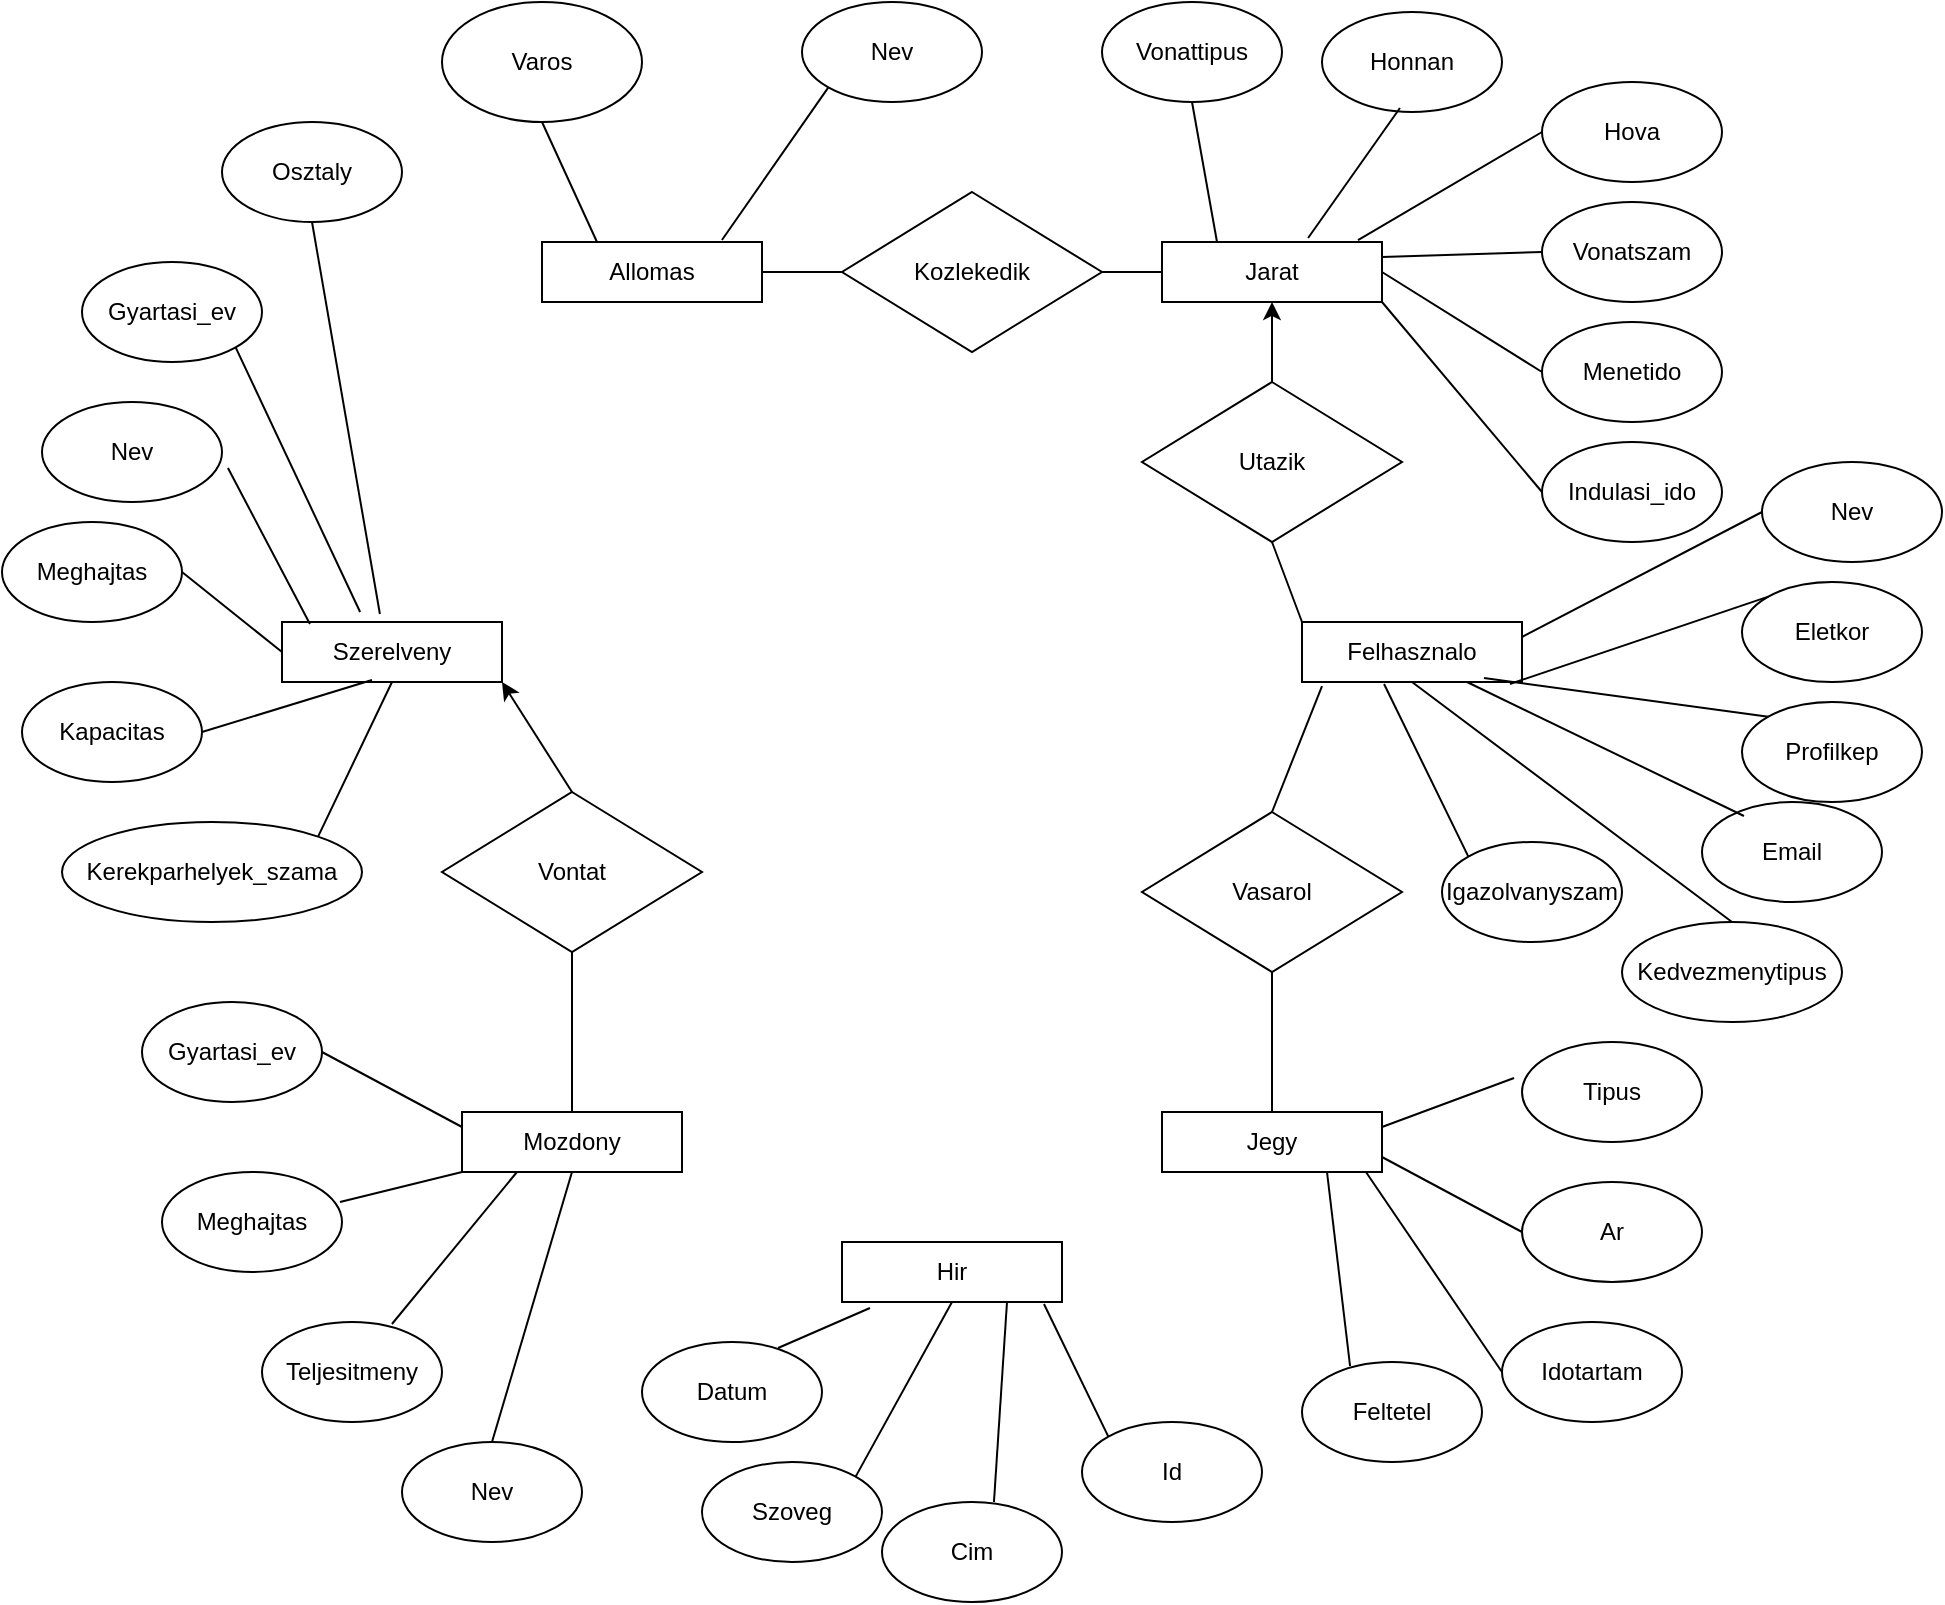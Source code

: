 <mxfile version="22.0.3" type="device">
  <diagram name="1 oldal" id="36wSKTNMPmUcTjD_YmkS">
    <mxGraphModel dx="2261" dy="836" grid="1" gridSize="10" guides="1" tooltips="1" connect="1" arrows="1" fold="1" page="1" pageScale="1" pageWidth="827" pageHeight="1169" math="0" shadow="0">
      <root>
        <mxCell id="0" />
        <mxCell id="1" parent="0" />
        <mxCell id="YrC1Zh7UfG_3kBupLFQ--1" value="Allomas" style="rounded=0;whiteSpace=wrap;html=1;" vertex="1" parent="1">
          <mxGeometry x="170" y="150" width="110" height="30" as="geometry" />
        </mxCell>
        <mxCell id="YrC1Zh7UfG_3kBupLFQ--2" value="Varos" style="ellipse;whiteSpace=wrap;html=1;" vertex="1" parent="1">
          <mxGeometry x="120" y="30" width="100" height="60" as="geometry" />
        </mxCell>
        <mxCell id="YrC1Zh7UfG_3kBupLFQ--3" value="Nev" style="ellipse;whiteSpace=wrap;html=1;" vertex="1" parent="1">
          <mxGeometry x="300" y="30" width="90" height="50" as="geometry" />
        </mxCell>
        <mxCell id="YrC1Zh7UfG_3kBupLFQ--4" value="" style="endArrow=none;html=1;rounded=0;entryX=0.5;entryY=1;entryDx=0;entryDy=0;exitX=0.25;exitY=0;exitDx=0;exitDy=0;" edge="1" parent="1" source="YrC1Zh7UfG_3kBupLFQ--1" target="YrC1Zh7UfG_3kBupLFQ--2">
          <mxGeometry width="50" height="50" relative="1" as="geometry">
            <mxPoint x="560" y="450" as="sourcePoint" />
            <mxPoint x="610" y="400" as="targetPoint" />
          </mxGeometry>
        </mxCell>
        <mxCell id="YrC1Zh7UfG_3kBupLFQ--5" value="" style="endArrow=none;html=1;rounded=0;exitX=0.818;exitY=-0.033;exitDx=0;exitDy=0;exitPerimeter=0;entryX=0;entryY=1;entryDx=0;entryDy=0;" edge="1" parent="1" source="YrC1Zh7UfG_3kBupLFQ--1" target="YrC1Zh7UfG_3kBupLFQ--3">
          <mxGeometry width="50" height="50" relative="1" as="geometry">
            <mxPoint x="560" y="450" as="sourcePoint" />
            <mxPoint x="610" y="400" as="targetPoint" />
          </mxGeometry>
        </mxCell>
        <mxCell id="YrC1Zh7UfG_3kBupLFQ--6" value="Jarat" style="rounded=0;whiteSpace=wrap;html=1;" vertex="1" parent="1">
          <mxGeometry x="480" y="150" width="110" height="30" as="geometry" />
        </mxCell>
        <mxCell id="YrC1Zh7UfG_3kBupLFQ--7" value="Honnan" style="ellipse;whiteSpace=wrap;html=1;" vertex="1" parent="1">
          <mxGeometry x="560" y="35" width="90" height="50" as="geometry" />
        </mxCell>
        <mxCell id="YrC1Zh7UfG_3kBupLFQ--8" value="Hova" style="ellipse;whiteSpace=wrap;html=1;" vertex="1" parent="1">
          <mxGeometry x="670" y="70" width="90" height="50" as="geometry" />
        </mxCell>
        <mxCell id="YrC1Zh7UfG_3kBupLFQ--9" value="Vonatszam" style="ellipse;whiteSpace=wrap;html=1;" vertex="1" parent="1">
          <mxGeometry x="670" y="130" width="90" height="50" as="geometry" />
        </mxCell>
        <mxCell id="YrC1Zh7UfG_3kBupLFQ--10" value="Indulasi_ido" style="ellipse;whiteSpace=wrap;html=1;" vertex="1" parent="1">
          <mxGeometry x="670" y="250" width="90" height="50" as="geometry" />
        </mxCell>
        <mxCell id="YrC1Zh7UfG_3kBupLFQ--11" value="Menetido" style="ellipse;whiteSpace=wrap;html=1;" vertex="1" parent="1">
          <mxGeometry x="670" y="190" width="90" height="50" as="geometry" />
        </mxCell>
        <mxCell id="YrC1Zh7UfG_3kBupLFQ--12" value="Vonattipus" style="ellipse;whiteSpace=wrap;html=1;" vertex="1" parent="1">
          <mxGeometry x="450" y="30" width="90" height="50" as="geometry" />
        </mxCell>
        <mxCell id="YrC1Zh7UfG_3kBupLFQ--13" value="" style="endArrow=none;html=1;rounded=0;entryX=0.5;entryY=1;entryDx=0;entryDy=0;exitX=0.25;exitY=0;exitDx=0;exitDy=0;" edge="1" parent="1" source="YrC1Zh7UfG_3kBupLFQ--6" target="YrC1Zh7UfG_3kBupLFQ--12">
          <mxGeometry width="50" height="50" relative="1" as="geometry">
            <mxPoint x="560" y="450" as="sourcePoint" />
            <mxPoint x="610" y="400" as="targetPoint" />
          </mxGeometry>
        </mxCell>
        <mxCell id="YrC1Zh7UfG_3kBupLFQ--14" value="" style="endArrow=none;html=1;rounded=0;entryX=0.433;entryY=0.96;entryDx=0;entryDy=0;entryPerimeter=0;exitX=0.664;exitY=-0.067;exitDx=0;exitDy=0;exitPerimeter=0;" edge="1" parent="1" source="YrC1Zh7UfG_3kBupLFQ--6" target="YrC1Zh7UfG_3kBupLFQ--7">
          <mxGeometry width="50" height="50" relative="1" as="geometry">
            <mxPoint x="560" y="450" as="sourcePoint" />
            <mxPoint x="610" y="400" as="targetPoint" />
          </mxGeometry>
        </mxCell>
        <mxCell id="YrC1Zh7UfG_3kBupLFQ--15" value="" style="endArrow=none;html=1;rounded=0;entryX=0;entryY=0.5;entryDx=0;entryDy=0;exitX=0.891;exitY=-0.033;exitDx=0;exitDy=0;exitPerimeter=0;" edge="1" parent="1" source="YrC1Zh7UfG_3kBupLFQ--6" target="YrC1Zh7UfG_3kBupLFQ--8">
          <mxGeometry width="50" height="50" relative="1" as="geometry">
            <mxPoint x="560" y="450" as="sourcePoint" />
            <mxPoint x="610" y="400" as="targetPoint" />
          </mxGeometry>
        </mxCell>
        <mxCell id="YrC1Zh7UfG_3kBupLFQ--16" value="" style="endArrow=none;html=1;rounded=0;entryX=0;entryY=0.5;entryDx=0;entryDy=0;exitX=1;exitY=0.25;exitDx=0;exitDy=0;" edge="1" parent="1" source="YrC1Zh7UfG_3kBupLFQ--6" target="YrC1Zh7UfG_3kBupLFQ--9">
          <mxGeometry width="50" height="50" relative="1" as="geometry">
            <mxPoint x="560" y="450" as="sourcePoint" />
            <mxPoint x="610" y="400" as="targetPoint" />
          </mxGeometry>
        </mxCell>
        <mxCell id="YrC1Zh7UfG_3kBupLFQ--17" value="" style="endArrow=none;html=1;rounded=0;entryX=0;entryY=0.5;entryDx=0;entryDy=0;exitX=1;exitY=0.5;exitDx=0;exitDy=0;" edge="1" parent="1" source="YrC1Zh7UfG_3kBupLFQ--6" target="YrC1Zh7UfG_3kBupLFQ--11">
          <mxGeometry width="50" height="50" relative="1" as="geometry">
            <mxPoint x="560" y="450" as="sourcePoint" />
            <mxPoint x="610" y="400" as="targetPoint" />
          </mxGeometry>
        </mxCell>
        <mxCell id="YrC1Zh7UfG_3kBupLFQ--18" value="" style="endArrow=none;html=1;rounded=0;entryX=0;entryY=0.5;entryDx=0;entryDy=0;exitX=1;exitY=1;exitDx=0;exitDy=0;" edge="1" parent="1" source="YrC1Zh7UfG_3kBupLFQ--6" target="YrC1Zh7UfG_3kBupLFQ--10">
          <mxGeometry width="50" height="50" relative="1" as="geometry">
            <mxPoint x="560" y="450" as="sourcePoint" />
            <mxPoint x="610" y="400" as="targetPoint" />
          </mxGeometry>
        </mxCell>
        <mxCell id="YrC1Zh7UfG_3kBupLFQ--19" value="Felhasznalo" style="rounded=0;whiteSpace=wrap;html=1;" vertex="1" parent="1">
          <mxGeometry x="550" y="340" width="110" height="30" as="geometry" />
        </mxCell>
        <mxCell id="YrC1Zh7UfG_3kBupLFQ--20" value="Nev" style="ellipse;whiteSpace=wrap;html=1;" vertex="1" parent="1">
          <mxGeometry x="780" y="260" width="90" height="50" as="geometry" />
        </mxCell>
        <mxCell id="YrC1Zh7UfG_3kBupLFQ--21" value="Eletkor" style="ellipse;whiteSpace=wrap;html=1;" vertex="1" parent="1">
          <mxGeometry x="770" y="320" width="90" height="50" as="geometry" />
        </mxCell>
        <mxCell id="YrC1Zh7UfG_3kBupLFQ--22" value="Email" style="ellipse;whiteSpace=wrap;html=1;" vertex="1" parent="1">
          <mxGeometry x="750" y="430" width="90" height="50" as="geometry" />
        </mxCell>
        <mxCell id="YrC1Zh7UfG_3kBupLFQ--23" value="Kedvezmenytipus" style="ellipse;whiteSpace=wrap;html=1;" vertex="1" parent="1">
          <mxGeometry x="710" y="490" width="110" height="50" as="geometry" />
        </mxCell>
        <mxCell id="YrC1Zh7UfG_3kBupLFQ--24" value="Igazolvanyszam" style="ellipse;whiteSpace=wrap;html=1;" vertex="1" parent="1">
          <mxGeometry x="620" y="450" width="90" height="50" as="geometry" />
        </mxCell>
        <mxCell id="YrC1Zh7UfG_3kBupLFQ--25" value="Profilkep" style="ellipse;whiteSpace=wrap;html=1;" vertex="1" parent="1">
          <mxGeometry x="770" y="380" width="90" height="50" as="geometry" />
        </mxCell>
        <mxCell id="YrC1Zh7UfG_3kBupLFQ--26" value="" style="endArrow=none;html=1;rounded=0;entryX=0;entryY=0.5;entryDx=0;entryDy=0;exitX=1;exitY=0.25;exitDx=0;exitDy=0;" edge="1" parent="1" source="YrC1Zh7UfG_3kBupLFQ--19" target="YrC1Zh7UfG_3kBupLFQ--20">
          <mxGeometry width="50" height="50" relative="1" as="geometry">
            <mxPoint x="560" y="450" as="sourcePoint" />
            <mxPoint x="610" y="400" as="targetPoint" />
          </mxGeometry>
        </mxCell>
        <mxCell id="YrC1Zh7UfG_3kBupLFQ--27" value="" style="endArrow=none;html=1;rounded=0;entryX=0;entryY=0;entryDx=0;entryDy=0;exitX=0.945;exitY=1.033;exitDx=0;exitDy=0;exitPerimeter=0;" edge="1" parent="1" source="YrC1Zh7UfG_3kBupLFQ--19" target="YrC1Zh7UfG_3kBupLFQ--21">
          <mxGeometry width="50" height="50" relative="1" as="geometry">
            <mxPoint x="560" y="450" as="sourcePoint" />
            <mxPoint x="610" y="400" as="targetPoint" />
          </mxGeometry>
        </mxCell>
        <mxCell id="YrC1Zh7UfG_3kBupLFQ--28" value="" style="endArrow=none;html=1;rounded=0;entryX=0;entryY=0;entryDx=0;entryDy=0;exitX=0.827;exitY=0.933;exitDx=0;exitDy=0;exitPerimeter=0;" edge="1" parent="1" source="YrC1Zh7UfG_3kBupLFQ--19" target="YrC1Zh7UfG_3kBupLFQ--25">
          <mxGeometry width="50" height="50" relative="1" as="geometry">
            <mxPoint x="560" y="450" as="sourcePoint" />
            <mxPoint x="610" y="400" as="targetPoint" />
          </mxGeometry>
        </mxCell>
        <mxCell id="YrC1Zh7UfG_3kBupLFQ--29" value="" style="endArrow=none;html=1;rounded=0;entryX=0.233;entryY=0.14;entryDx=0;entryDy=0;entryPerimeter=0;exitX=0.75;exitY=1;exitDx=0;exitDy=0;" edge="1" parent="1" source="YrC1Zh7UfG_3kBupLFQ--19" target="YrC1Zh7UfG_3kBupLFQ--22">
          <mxGeometry width="50" height="50" relative="1" as="geometry">
            <mxPoint x="560" y="450" as="sourcePoint" />
            <mxPoint x="610" y="400" as="targetPoint" />
          </mxGeometry>
        </mxCell>
        <mxCell id="YrC1Zh7UfG_3kBupLFQ--30" value="" style="endArrow=none;html=1;rounded=0;exitX=0.5;exitY=0;exitDx=0;exitDy=0;entryX=0.5;entryY=1;entryDx=0;entryDy=0;" edge="1" parent="1" source="YrC1Zh7UfG_3kBupLFQ--23" target="YrC1Zh7UfG_3kBupLFQ--19">
          <mxGeometry width="50" height="50" relative="1" as="geometry">
            <mxPoint x="560" y="450" as="sourcePoint" />
            <mxPoint x="610" y="400" as="targetPoint" />
          </mxGeometry>
        </mxCell>
        <mxCell id="YrC1Zh7UfG_3kBupLFQ--31" value="" style="endArrow=none;html=1;rounded=0;entryX=0.373;entryY=1.033;entryDx=0;entryDy=0;entryPerimeter=0;exitX=0;exitY=0;exitDx=0;exitDy=0;" edge="1" parent="1" source="YrC1Zh7UfG_3kBupLFQ--24" target="YrC1Zh7UfG_3kBupLFQ--19">
          <mxGeometry width="50" height="50" relative="1" as="geometry">
            <mxPoint x="640" y="447" as="sourcePoint" />
            <mxPoint x="610" y="400" as="targetPoint" />
          </mxGeometry>
        </mxCell>
        <mxCell id="YrC1Zh7UfG_3kBupLFQ--33" value="Jegy" style="rounded=0;whiteSpace=wrap;html=1;" vertex="1" parent="1">
          <mxGeometry x="480" y="585" width="110" height="30" as="geometry" />
        </mxCell>
        <mxCell id="YrC1Zh7UfG_3kBupLFQ--35" value="Tipus" style="ellipse;whiteSpace=wrap;html=1;" vertex="1" parent="1">
          <mxGeometry x="660" y="550" width="90" height="50" as="geometry" />
        </mxCell>
        <mxCell id="YrC1Zh7UfG_3kBupLFQ--36" value="Ar" style="ellipse;whiteSpace=wrap;html=1;" vertex="1" parent="1">
          <mxGeometry x="660" y="620" width="90" height="50" as="geometry" />
        </mxCell>
        <mxCell id="YrC1Zh7UfG_3kBupLFQ--37" value="Feltetel" style="ellipse;whiteSpace=wrap;html=1;" vertex="1" parent="1">
          <mxGeometry x="550" y="710" width="90" height="50" as="geometry" />
        </mxCell>
        <mxCell id="YrC1Zh7UfG_3kBupLFQ--38" value="Idotartam" style="ellipse;whiteSpace=wrap;html=1;" vertex="1" parent="1">
          <mxGeometry x="650" y="690" width="90" height="50" as="geometry" />
        </mxCell>
        <mxCell id="YrC1Zh7UfG_3kBupLFQ--39" value="" style="endArrow=none;html=1;rounded=0;entryX=-0.044;entryY=0.36;entryDx=0;entryDy=0;entryPerimeter=0;exitX=1;exitY=0.25;exitDx=0;exitDy=0;" edge="1" parent="1" source="YrC1Zh7UfG_3kBupLFQ--33" target="YrC1Zh7UfG_3kBupLFQ--35">
          <mxGeometry width="50" height="50" relative="1" as="geometry">
            <mxPoint x="560" y="450" as="sourcePoint" />
            <mxPoint x="610" y="400" as="targetPoint" />
          </mxGeometry>
        </mxCell>
        <mxCell id="YrC1Zh7UfG_3kBupLFQ--40" value="" style="endArrow=none;html=1;rounded=0;entryX=0;entryY=0.5;entryDx=0;entryDy=0;exitX=1;exitY=0.75;exitDx=0;exitDy=0;" edge="1" parent="1" source="YrC1Zh7UfG_3kBupLFQ--33" target="YrC1Zh7UfG_3kBupLFQ--36">
          <mxGeometry width="50" height="50" relative="1" as="geometry">
            <mxPoint x="560" y="450" as="sourcePoint" />
            <mxPoint x="610" y="400" as="targetPoint" />
          </mxGeometry>
        </mxCell>
        <mxCell id="YrC1Zh7UfG_3kBupLFQ--41" value="" style="endArrow=none;html=1;rounded=0;entryX=0;entryY=0.5;entryDx=0;entryDy=0;exitX=0.927;exitY=1;exitDx=0;exitDy=0;exitPerimeter=0;" edge="1" parent="1" source="YrC1Zh7UfG_3kBupLFQ--33" target="YrC1Zh7UfG_3kBupLFQ--38">
          <mxGeometry width="50" height="50" relative="1" as="geometry">
            <mxPoint x="560" y="450" as="sourcePoint" />
            <mxPoint x="610" y="400" as="targetPoint" />
          </mxGeometry>
        </mxCell>
        <mxCell id="YrC1Zh7UfG_3kBupLFQ--42" value="" style="endArrow=none;html=1;rounded=0;entryX=0.267;entryY=0.04;entryDx=0;entryDy=0;entryPerimeter=0;exitX=0.75;exitY=1;exitDx=0;exitDy=0;" edge="1" parent="1" source="YrC1Zh7UfG_3kBupLFQ--33" target="YrC1Zh7UfG_3kBupLFQ--37">
          <mxGeometry width="50" height="50" relative="1" as="geometry">
            <mxPoint x="560" y="450" as="sourcePoint" />
            <mxPoint x="610" y="400" as="targetPoint" />
          </mxGeometry>
        </mxCell>
        <mxCell id="YrC1Zh7UfG_3kBupLFQ--43" value="Hir" style="rounded=0;whiteSpace=wrap;html=1;" vertex="1" parent="1">
          <mxGeometry x="320" y="650" width="110" height="30" as="geometry" />
        </mxCell>
        <mxCell id="YrC1Zh7UfG_3kBupLFQ--44" value="Cim" style="ellipse;whiteSpace=wrap;html=1;" vertex="1" parent="1">
          <mxGeometry x="340" y="780" width="90" height="50" as="geometry" />
        </mxCell>
        <mxCell id="YrC1Zh7UfG_3kBupLFQ--45" value="Szoveg" style="ellipse;whiteSpace=wrap;html=1;" vertex="1" parent="1">
          <mxGeometry x="250" y="760" width="90" height="50" as="geometry" />
        </mxCell>
        <mxCell id="YrC1Zh7UfG_3kBupLFQ--46" value="Datum" style="ellipse;whiteSpace=wrap;html=1;" vertex="1" parent="1">
          <mxGeometry x="220" y="700" width="90" height="50" as="geometry" />
        </mxCell>
        <mxCell id="YrC1Zh7UfG_3kBupLFQ--47" value="Id" style="ellipse;whiteSpace=wrap;html=1;" vertex="1" parent="1">
          <mxGeometry x="440" y="740" width="90" height="50" as="geometry" />
        </mxCell>
        <mxCell id="YrC1Zh7UfG_3kBupLFQ--48" value="" style="endArrow=none;html=1;rounded=0;exitX=0.756;exitY=0.06;exitDx=0;exitDy=0;exitPerimeter=0;entryX=0.127;entryY=1.1;entryDx=0;entryDy=0;entryPerimeter=0;" edge="1" parent="1" source="YrC1Zh7UfG_3kBupLFQ--46" target="YrC1Zh7UfG_3kBupLFQ--43">
          <mxGeometry width="50" height="50" relative="1" as="geometry">
            <mxPoint x="560" y="550" as="sourcePoint" />
            <mxPoint x="610" y="500" as="targetPoint" />
          </mxGeometry>
        </mxCell>
        <mxCell id="YrC1Zh7UfG_3kBupLFQ--49" value="" style="endArrow=none;html=1;rounded=0;exitX=1;exitY=0;exitDx=0;exitDy=0;entryX=0.5;entryY=1;entryDx=0;entryDy=0;" edge="1" parent="1" source="YrC1Zh7UfG_3kBupLFQ--45" target="YrC1Zh7UfG_3kBupLFQ--43">
          <mxGeometry width="50" height="50" relative="1" as="geometry">
            <mxPoint x="560" y="550" as="sourcePoint" />
            <mxPoint x="610" y="500" as="targetPoint" />
          </mxGeometry>
        </mxCell>
        <mxCell id="YrC1Zh7UfG_3kBupLFQ--50" value="" style="endArrow=none;html=1;rounded=0;exitX=0.622;exitY=0;exitDx=0;exitDy=0;exitPerimeter=0;entryX=0.75;entryY=1;entryDx=0;entryDy=0;" edge="1" parent="1" source="YrC1Zh7UfG_3kBupLFQ--44" target="YrC1Zh7UfG_3kBupLFQ--43">
          <mxGeometry width="50" height="50" relative="1" as="geometry">
            <mxPoint x="560" y="550" as="sourcePoint" />
            <mxPoint x="610" y="500" as="targetPoint" />
          </mxGeometry>
        </mxCell>
        <mxCell id="YrC1Zh7UfG_3kBupLFQ--51" value="" style="endArrow=none;html=1;rounded=0;exitX=0;exitY=0;exitDx=0;exitDy=0;entryX=0.918;entryY=1.033;entryDx=0;entryDy=0;entryPerimeter=0;" edge="1" parent="1" source="YrC1Zh7UfG_3kBupLFQ--47" target="YrC1Zh7UfG_3kBupLFQ--43">
          <mxGeometry width="50" height="50" relative="1" as="geometry">
            <mxPoint x="560" y="550" as="sourcePoint" />
            <mxPoint x="610" y="500" as="targetPoint" />
          </mxGeometry>
        </mxCell>
        <mxCell id="YrC1Zh7UfG_3kBupLFQ--53" value="Mozdony" style="rounded=0;whiteSpace=wrap;html=1;" vertex="1" parent="1">
          <mxGeometry x="130" y="585" width="110" height="30" as="geometry" />
        </mxCell>
        <mxCell id="YrC1Zh7UfG_3kBupLFQ--55" value="Gyartasi_ev" style="ellipse;whiteSpace=wrap;html=1;" vertex="1" parent="1">
          <mxGeometry x="-30" y="530" width="90" height="50" as="geometry" />
        </mxCell>
        <mxCell id="YrC1Zh7UfG_3kBupLFQ--56" value="Meghajtas" style="ellipse;whiteSpace=wrap;html=1;" vertex="1" parent="1">
          <mxGeometry x="-20" y="615" width="90" height="50" as="geometry" />
        </mxCell>
        <mxCell id="YrC1Zh7UfG_3kBupLFQ--57" value="Teljesitmeny" style="ellipse;whiteSpace=wrap;html=1;" vertex="1" parent="1">
          <mxGeometry x="30" y="690" width="90" height="50" as="geometry" />
        </mxCell>
        <mxCell id="YrC1Zh7UfG_3kBupLFQ--58" value="Nev" style="ellipse;whiteSpace=wrap;html=1;" vertex="1" parent="1">
          <mxGeometry x="100" y="750" width="90" height="50" as="geometry" />
        </mxCell>
        <mxCell id="YrC1Zh7UfG_3kBupLFQ--59" value="" style="endArrow=none;html=1;rounded=0;exitX=0.5;exitY=0;exitDx=0;exitDy=0;entryX=0.5;entryY=1;entryDx=0;entryDy=0;" edge="1" parent="1" source="YrC1Zh7UfG_3kBupLFQ--58" target="YrC1Zh7UfG_3kBupLFQ--53">
          <mxGeometry width="50" height="50" relative="1" as="geometry">
            <mxPoint x="560" y="550" as="sourcePoint" />
            <mxPoint x="610" y="500" as="targetPoint" />
          </mxGeometry>
        </mxCell>
        <mxCell id="YrC1Zh7UfG_3kBupLFQ--60" value="" style="endArrow=none;html=1;rounded=0;exitX=0.722;exitY=0.02;exitDx=0;exitDy=0;exitPerimeter=0;entryX=0.25;entryY=1;entryDx=0;entryDy=0;" edge="1" parent="1" source="YrC1Zh7UfG_3kBupLFQ--57" target="YrC1Zh7UfG_3kBupLFQ--53">
          <mxGeometry width="50" height="50" relative="1" as="geometry">
            <mxPoint x="560" y="550" as="sourcePoint" />
            <mxPoint x="610" y="500" as="targetPoint" />
          </mxGeometry>
        </mxCell>
        <mxCell id="YrC1Zh7UfG_3kBupLFQ--61" value="" style="endArrow=none;html=1;rounded=0;exitX=0.989;exitY=0.3;exitDx=0;exitDy=0;exitPerimeter=0;entryX=0;entryY=1;entryDx=0;entryDy=0;" edge="1" parent="1" source="YrC1Zh7UfG_3kBupLFQ--56" target="YrC1Zh7UfG_3kBupLFQ--53">
          <mxGeometry width="50" height="50" relative="1" as="geometry">
            <mxPoint x="560" y="550" as="sourcePoint" />
            <mxPoint x="610" y="500" as="targetPoint" />
          </mxGeometry>
        </mxCell>
        <mxCell id="YrC1Zh7UfG_3kBupLFQ--62" value="" style="endArrow=none;html=1;rounded=0;exitX=1;exitY=0.5;exitDx=0;exitDy=0;entryX=0;entryY=0.25;entryDx=0;entryDy=0;" edge="1" parent="1" source="YrC1Zh7UfG_3kBupLFQ--55" target="YrC1Zh7UfG_3kBupLFQ--53">
          <mxGeometry width="50" height="50" relative="1" as="geometry">
            <mxPoint x="560" y="550" as="sourcePoint" />
            <mxPoint x="610" y="500" as="targetPoint" />
          </mxGeometry>
        </mxCell>
        <mxCell id="YrC1Zh7UfG_3kBupLFQ--63" value="Szerelveny" style="rounded=0;whiteSpace=wrap;html=1;" vertex="1" parent="1">
          <mxGeometry x="40" y="340" width="110" height="30" as="geometry" />
        </mxCell>
        <mxCell id="YrC1Zh7UfG_3kBupLFQ--64" value="Gyartasi_ev" style="ellipse;whiteSpace=wrap;html=1;" vertex="1" parent="1">
          <mxGeometry x="-60" y="160" width="90" height="50" as="geometry" />
        </mxCell>
        <mxCell id="YrC1Zh7UfG_3kBupLFQ--65" value="Nev" style="ellipse;whiteSpace=wrap;html=1;" vertex="1" parent="1">
          <mxGeometry x="-80" y="230" width="90" height="50" as="geometry" />
        </mxCell>
        <mxCell id="YrC1Zh7UfG_3kBupLFQ--66" value="Meghajtas" style="ellipse;whiteSpace=wrap;html=1;" vertex="1" parent="1">
          <mxGeometry x="-100" y="290" width="90" height="50" as="geometry" />
        </mxCell>
        <mxCell id="YrC1Zh7UfG_3kBupLFQ--67" value="Kapacitas" style="ellipse;whiteSpace=wrap;html=1;" vertex="1" parent="1">
          <mxGeometry x="-90" y="370" width="90" height="50" as="geometry" />
        </mxCell>
        <mxCell id="YrC1Zh7UfG_3kBupLFQ--68" value="Kerekparhelyek_szama" style="ellipse;whiteSpace=wrap;html=1;" vertex="1" parent="1">
          <mxGeometry x="-70" y="440" width="150" height="50" as="geometry" />
        </mxCell>
        <mxCell id="YrC1Zh7UfG_3kBupLFQ--69" value="Osztaly" style="ellipse;whiteSpace=wrap;html=1;" vertex="1" parent="1">
          <mxGeometry x="10" y="90" width="90" height="50" as="geometry" />
        </mxCell>
        <mxCell id="YrC1Zh7UfG_3kBupLFQ--70" value="" style="endArrow=none;html=1;rounded=0;exitX=1;exitY=0;exitDx=0;exitDy=0;entryX=0.5;entryY=1;entryDx=0;entryDy=0;" edge="1" parent="1" source="YrC1Zh7UfG_3kBupLFQ--68" target="YrC1Zh7UfG_3kBupLFQ--63">
          <mxGeometry width="50" height="50" relative="1" as="geometry">
            <mxPoint x="580" y="460" as="sourcePoint" />
            <mxPoint x="630" y="410" as="targetPoint" />
          </mxGeometry>
        </mxCell>
        <mxCell id="YrC1Zh7UfG_3kBupLFQ--71" value="" style="endArrow=none;html=1;rounded=0;exitX=1;exitY=0.5;exitDx=0;exitDy=0;entryX=0.409;entryY=0.967;entryDx=0;entryDy=0;entryPerimeter=0;" edge="1" parent="1" source="YrC1Zh7UfG_3kBupLFQ--67" target="YrC1Zh7UfG_3kBupLFQ--63">
          <mxGeometry width="50" height="50" relative="1" as="geometry">
            <mxPoint x="580" y="460" as="sourcePoint" />
            <mxPoint x="630" y="410" as="targetPoint" />
          </mxGeometry>
        </mxCell>
        <mxCell id="YrC1Zh7UfG_3kBupLFQ--72" value="" style="endArrow=none;html=1;rounded=0;exitX=1;exitY=0.5;exitDx=0;exitDy=0;entryX=0;entryY=0.5;entryDx=0;entryDy=0;" edge="1" parent="1" source="YrC1Zh7UfG_3kBupLFQ--66" target="YrC1Zh7UfG_3kBupLFQ--63">
          <mxGeometry width="50" height="50" relative="1" as="geometry">
            <mxPoint x="580" y="460" as="sourcePoint" />
            <mxPoint x="630" y="410" as="targetPoint" />
          </mxGeometry>
        </mxCell>
        <mxCell id="YrC1Zh7UfG_3kBupLFQ--73" value="" style="endArrow=none;html=1;rounded=0;exitX=1.033;exitY=0.66;exitDx=0;exitDy=0;exitPerimeter=0;entryX=0.127;entryY=0.033;entryDx=0;entryDy=0;entryPerimeter=0;" edge="1" parent="1" source="YrC1Zh7UfG_3kBupLFQ--65" target="YrC1Zh7UfG_3kBupLFQ--63">
          <mxGeometry width="50" height="50" relative="1" as="geometry">
            <mxPoint x="580" y="460" as="sourcePoint" />
            <mxPoint x="630" y="410" as="targetPoint" />
          </mxGeometry>
        </mxCell>
        <mxCell id="YrC1Zh7UfG_3kBupLFQ--74" value="" style="endArrow=none;html=1;rounded=0;exitX=1;exitY=1;exitDx=0;exitDy=0;entryX=0.355;entryY=-0.167;entryDx=0;entryDy=0;entryPerimeter=0;" edge="1" parent="1" source="YrC1Zh7UfG_3kBupLFQ--64" target="YrC1Zh7UfG_3kBupLFQ--63">
          <mxGeometry width="50" height="50" relative="1" as="geometry">
            <mxPoint x="580" y="460" as="sourcePoint" />
            <mxPoint x="630" y="410" as="targetPoint" />
          </mxGeometry>
        </mxCell>
        <mxCell id="YrC1Zh7UfG_3kBupLFQ--75" value="" style="endArrow=none;html=1;rounded=0;exitX=0.5;exitY=1;exitDx=0;exitDy=0;entryX=0.445;entryY=-0.133;entryDx=0;entryDy=0;entryPerimeter=0;" edge="1" parent="1" source="YrC1Zh7UfG_3kBupLFQ--69" target="YrC1Zh7UfG_3kBupLFQ--63">
          <mxGeometry width="50" height="50" relative="1" as="geometry">
            <mxPoint x="580" y="460" as="sourcePoint" />
            <mxPoint x="630" y="410" as="targetPoint" />
          </mxGeometry>
        </mxCell>
        <mxCell id="YrC1Zh7UfG_3kBupLFQ--76" value="Vasarol" style="rhombus;whiteSpace=wrap;html=1;" vertex="1" parent="1">
          <mxGeometry x="470" y="435" width="130" height="80" as="geometry" />
        </mxCell>
        <mxCell id="YrC1Zh7UfG_3kBupLFQ--77" value="" style="endArrow=none;html=1;rounded=0;entryX=0.5;entryY=0;entryDx=0;entryDy=0;exitX=0.5;exitY=1;exitDx=0;exitDy=0;endFill=0;" edge="1" parent="1" source="YrC1Zh7UfG_3kBupLFQ--76" target="YrC1Zh7UfG_3kBupLFQ--33">
          <mxGeometry width="50" height="50" relative="1" as="geometry">
            <mxPoint x="580" y="460" as="sourcePoint" />
            <mxPoint x="630" y="410" as="targetPoint" />
          </mxGeometry>
        </mxCell>
        <mxCell id="YrC1Zh7UfG_3kBupLFQ--78" value="" style="endArrow=none;html=1;rounded=0;entryX=0.091;entryY=1.067;entryDx=0;entryDy=0;exitX=0.5;exitY=0;exitDx=0;exitDy=0;endFill=0;entryPerimeter=0;" edge="1" parent="1" source="YrC1Zh7UfG_3kBupLFQ--76" target="YrC1Zh7UfG_3kBupLFQ--19">
          <mxGeometry width="50" height="50" relative="1" as="geometry">
            <mxPoint x="580" y="460" as="sourcePoint" />
            <mxPoint x="630" y="410" as="targetPoint" />
          </mxGeometry>
        </mxCell>
        <mxCell id="YrC1Zh7UfG_3kBupLFQ--79" value="Utazik" style="rhombus;whiteSpace=wrap;html=1;" vertex="1" parent="1">
          <mxGeometry x="470" y="220" width="130" height="80" as="geometry" />
        </mxCell>
        <mxCell id="YrC1Zh7UfG_3kBupLFQ--80" value="" style="endArrow=none;html=1;rounded=0;entryX=0.5;entryY=1;entryDx=0;entryDy=0;exitX=0;exitY=0;exitDx=0;exitDy=0;" edge="1" parent="1" source="YrC1Zh7UfG_3kBupLFQ--19" target="YrC1Zh7UfG_3kBupLFQ--79">
          <mxGeometry width="50" height="50" relative="1" as="geometry">
            <mxPoint x="580" y="460" as="sourcePoint" />
            <mxPoint x="630" y="410" as="targetPoint" />
          </mxGeometry>
        </mxCell>
        <mxCell id="YrC1Zh7UfG_3kBupLFQ--81" value="" style="endArrow=classic;html=1;rounded=0;entryX=0.5;entryY=1;entryDx=0;entryDy=0;exitX=0.5;exitY=0;exitDx=0;exitDy=0;" edge="1" parent="1" source="YrC1Zh7UfG_3kBupLFQ--79" target="YrC1Zh7UfG_3kBupLFQ--6">
          <mxGeometry width="50" height="50" relative="1" as="geometry">
            <mxPoint x="580" y="460" as="sourcePoint" />
            <mxPoint x="630" y="410" as="targetPoint" />
          </mxGeometry>
        </mxCell>
        <mxCell id="YrC1Zh7UfG_3kBupLFQ--82" value="Kozlekedik" style="rhombus;whiteSpace=wrap;html=1;" vertex="1" parent="1">
          <mxGeometry x="320" y="125" width="130" height="80" as="geometry" />
        </mxCell>
        <mxCell id="YrC1Zh7UfG_3kBupLFQ--83" value="" style="endArrow=none;html=1;rounded=0;entryX=0;entryY=0.5;entryDx=0;entryDy=0;exitX=1;exitY=0.5;exitDx=0;exitDy=0;" edge="1" parent="1" source="YrC1Zh7UfG_3kBupLFQ--82" target="YrC1Zh7UfG_3kBupLFQ--6">
          <mxGeometry width="50" height="50" relative="1" as="geometry">
            <mxPoint x="270" y="300" as="sourcePoint" />
            <mxPoint x="320" y="250" as="targetPoint" />
          </mxGeometry>
        </mxCell>
        <mxCell id="YrC1Zh7UfG_3kBupLFQ--84" value="" style="endArrow=none;html=1;rounded=0;entryX=0;entryY=0.5;entryDx=0;entryDy=0;exitX=1;exitY=0.5;exitDx=0;exitDy=0;" edge="1" parent="1" source="YrC1Zh7UfG_3kBupLFQ--1" target="YrC1Zh7UfG_3kBupLFQ--82">
          <mxGeometry width="50" height="50" relative="1" as="geometry">
            <mxPoint x="580" y="460" as="sourcePoint" />
            <mxPoint x="630" y="410" as="targetPoint" />
          </mxGeometry>
        </mxCell>
        <mxCell id="YrC1Zh7UfG_3kBupLFQ--85" value="Vontat" style="rhombus;whiteSpace=wrap;html=1;" vertex="1" parent="1">
          <mxGeometry x="120" y="425" width="130" height="80" as="geometry" />
        </mxCell>
        <mxCell id="YrC1Zh7UfG_3kBupLFQ--86" value="" style="endArrow=none;html=1;rounded=0;entryX=0.5;entryY=0;entryDx=0;entryDy=0;exitX=0.5;exitY=1;exitDx=0;exitDy=0;" edge="1" parent="1" source="YrC1Zh7UfG_3kBupLFQ--85" target="YrC1Zh7UfG_3kBupLFQ--53">
          <mxGeometry width="50" height="50" relative="1" as="geometry">
            <mxPoint x="580" y="460" as="sourcePoint" />
            <mxPoint x="630" y="410" as="targetPoint" />
          </mxGeometry>
        </mxCell>
        <mxCell id="YrC1Zh7UfG_3kBupLFQ--87" value="" style="endArrow=classic;html=1;rounded=0;entryX=1;entryY=1;entryDx=0;entryDy=0;exitX=0.5;exitY=0;exitDx=0;exitDy=0;" edge="1" parent="1" source="YrC1Zh7UfG_3kBupLFQ--85" target="YrC1Zh7UfG_3kBupLFQ--63">
          <mxGeometry width="50" height="50" relative="1" as="geometry">
            <mxPoint x="580" y="460" as="sourcePoint" />
            <mxPoint x="630" y="410" as="targetPoint" />
          </mxGeometry>
        </mxCell>
      </root>
    </mxGraphModel>
  </diagram>
</mxfile>
